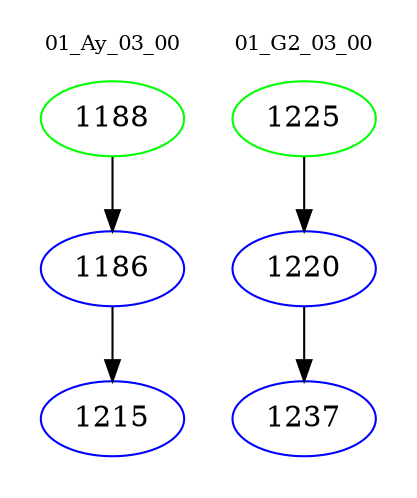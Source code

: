 digraph{
subgraph cluster_0 {
color = white
label = "01_Ay_03_00";
fontsize=10;
T0_1188 [label="1188", color="green"]
T0_1188 -> T0_1186 [color="black"]
T0_1186 [label="1186", color="blue"]
T0_1186 -> T0_1215 [color="black"]
T0_1215 [label="1215", color="blue"]
}
subgraph cluster_1 {
color = white
label = "01_G2_03_00";
fontsize=10;
T1_1225 [label="1225", color="green"]
T1_1225 -> T1_1220 [color="black"]
T1_1220 [label="1220", color="blue"]
T1_1220 -> T1_1237 [color="black"]
T1_1237 [label="1237", color="blue"]
}
}

